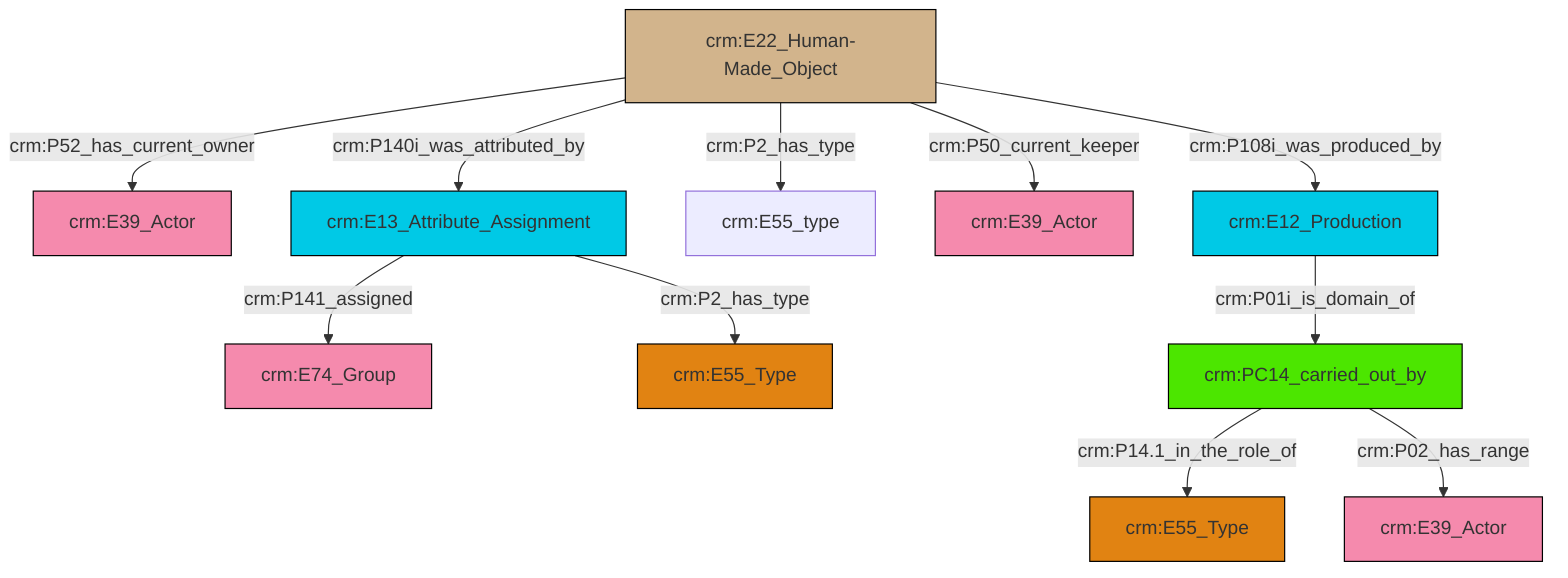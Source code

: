 graph TD
classDef Literal fill:#f2f2f2,stroke:#000000;
classDef CRM_Entity fill:#FFFFFF,stroke:#000000;
classDef Temporal_Entity fill:#00C9E6, stroke:#000000;
classDef Type fill:#E18312, stroke:#000000;
classDef Time-Span fill:#2C9C91, stroke:#000000;
classDef Appellation fill:#FFEB7F, stroke:#000000;
classDef Place fill:#008836, stroke:#000000;
classDef Persistent_Item fill:#B266B2, stroke:#000000;
classDef Conceptual_Object fill:#FFD700, stroke:#000000;
classDef Physical_Thing fill:#D2B48C, stroke:#000000;
classDef Actor fill:#f58aad, stroke:#000000;
classDef PC_Classes fill:#4ce600, stroke:#000000;
classDef Multi fill:#cccccc,stroke:#000000;

2["crm:E12_Production"]:::Temporal_Entity -->|crm:P01i_is_domain_of| 3["crm:PC14_carried_out_by"]:::PC_Classes
4["crm:E13_Attribute_Assignment"]:::Temporal_Entity -->|crm:P141_assigned| 0["crm:E74_Group"]:::Actor
8["crm:E22_Human-Made_Object"]:::Physical_Thing -->|crm:P52_has_current_owner| 9["crm:E39_Actor"]:::Actor
3["crm:PC14_carried_out_by"]:::PC_Classes -->|crm:P14.1_in_the_role_of| 12["crm:E55_Type"]:::Type
8["crm:E22_Human-Made_Object"]:::Physical_Thing -->|crm:P140i_was_attributed_by| 4["crm:E13_Attribute_Assignment"]:::Temporal_Entity
8["crm:E22_Human-Made_Object"]:::Physical_Thing -->|crm:P2_has_type| 10["crm:E55_type"]:::Default
3["crm:PC14_carried_out_by"]:::PC_Classes -->|crm:P02_has_range| 19["crm:E39_Actor"]:::Actor
8["crm:E22_Human-Made_Object"]:::Physical_Thing -->|crm:P50_current_keeper| 14["crm:E39_Actor"]:::Actor
4["crm:E13_Attribute_Assignment"]:::Temporal_Entity -->|crm:P2_has_type| 5["crm:E55_Type"]:::Type
8["crm:E22_Human-Made_Object"]:::Physical_Thing -->|crm:P108i_was_produced_by| 2["crm:E12_Production"]:::Temporal_Entity